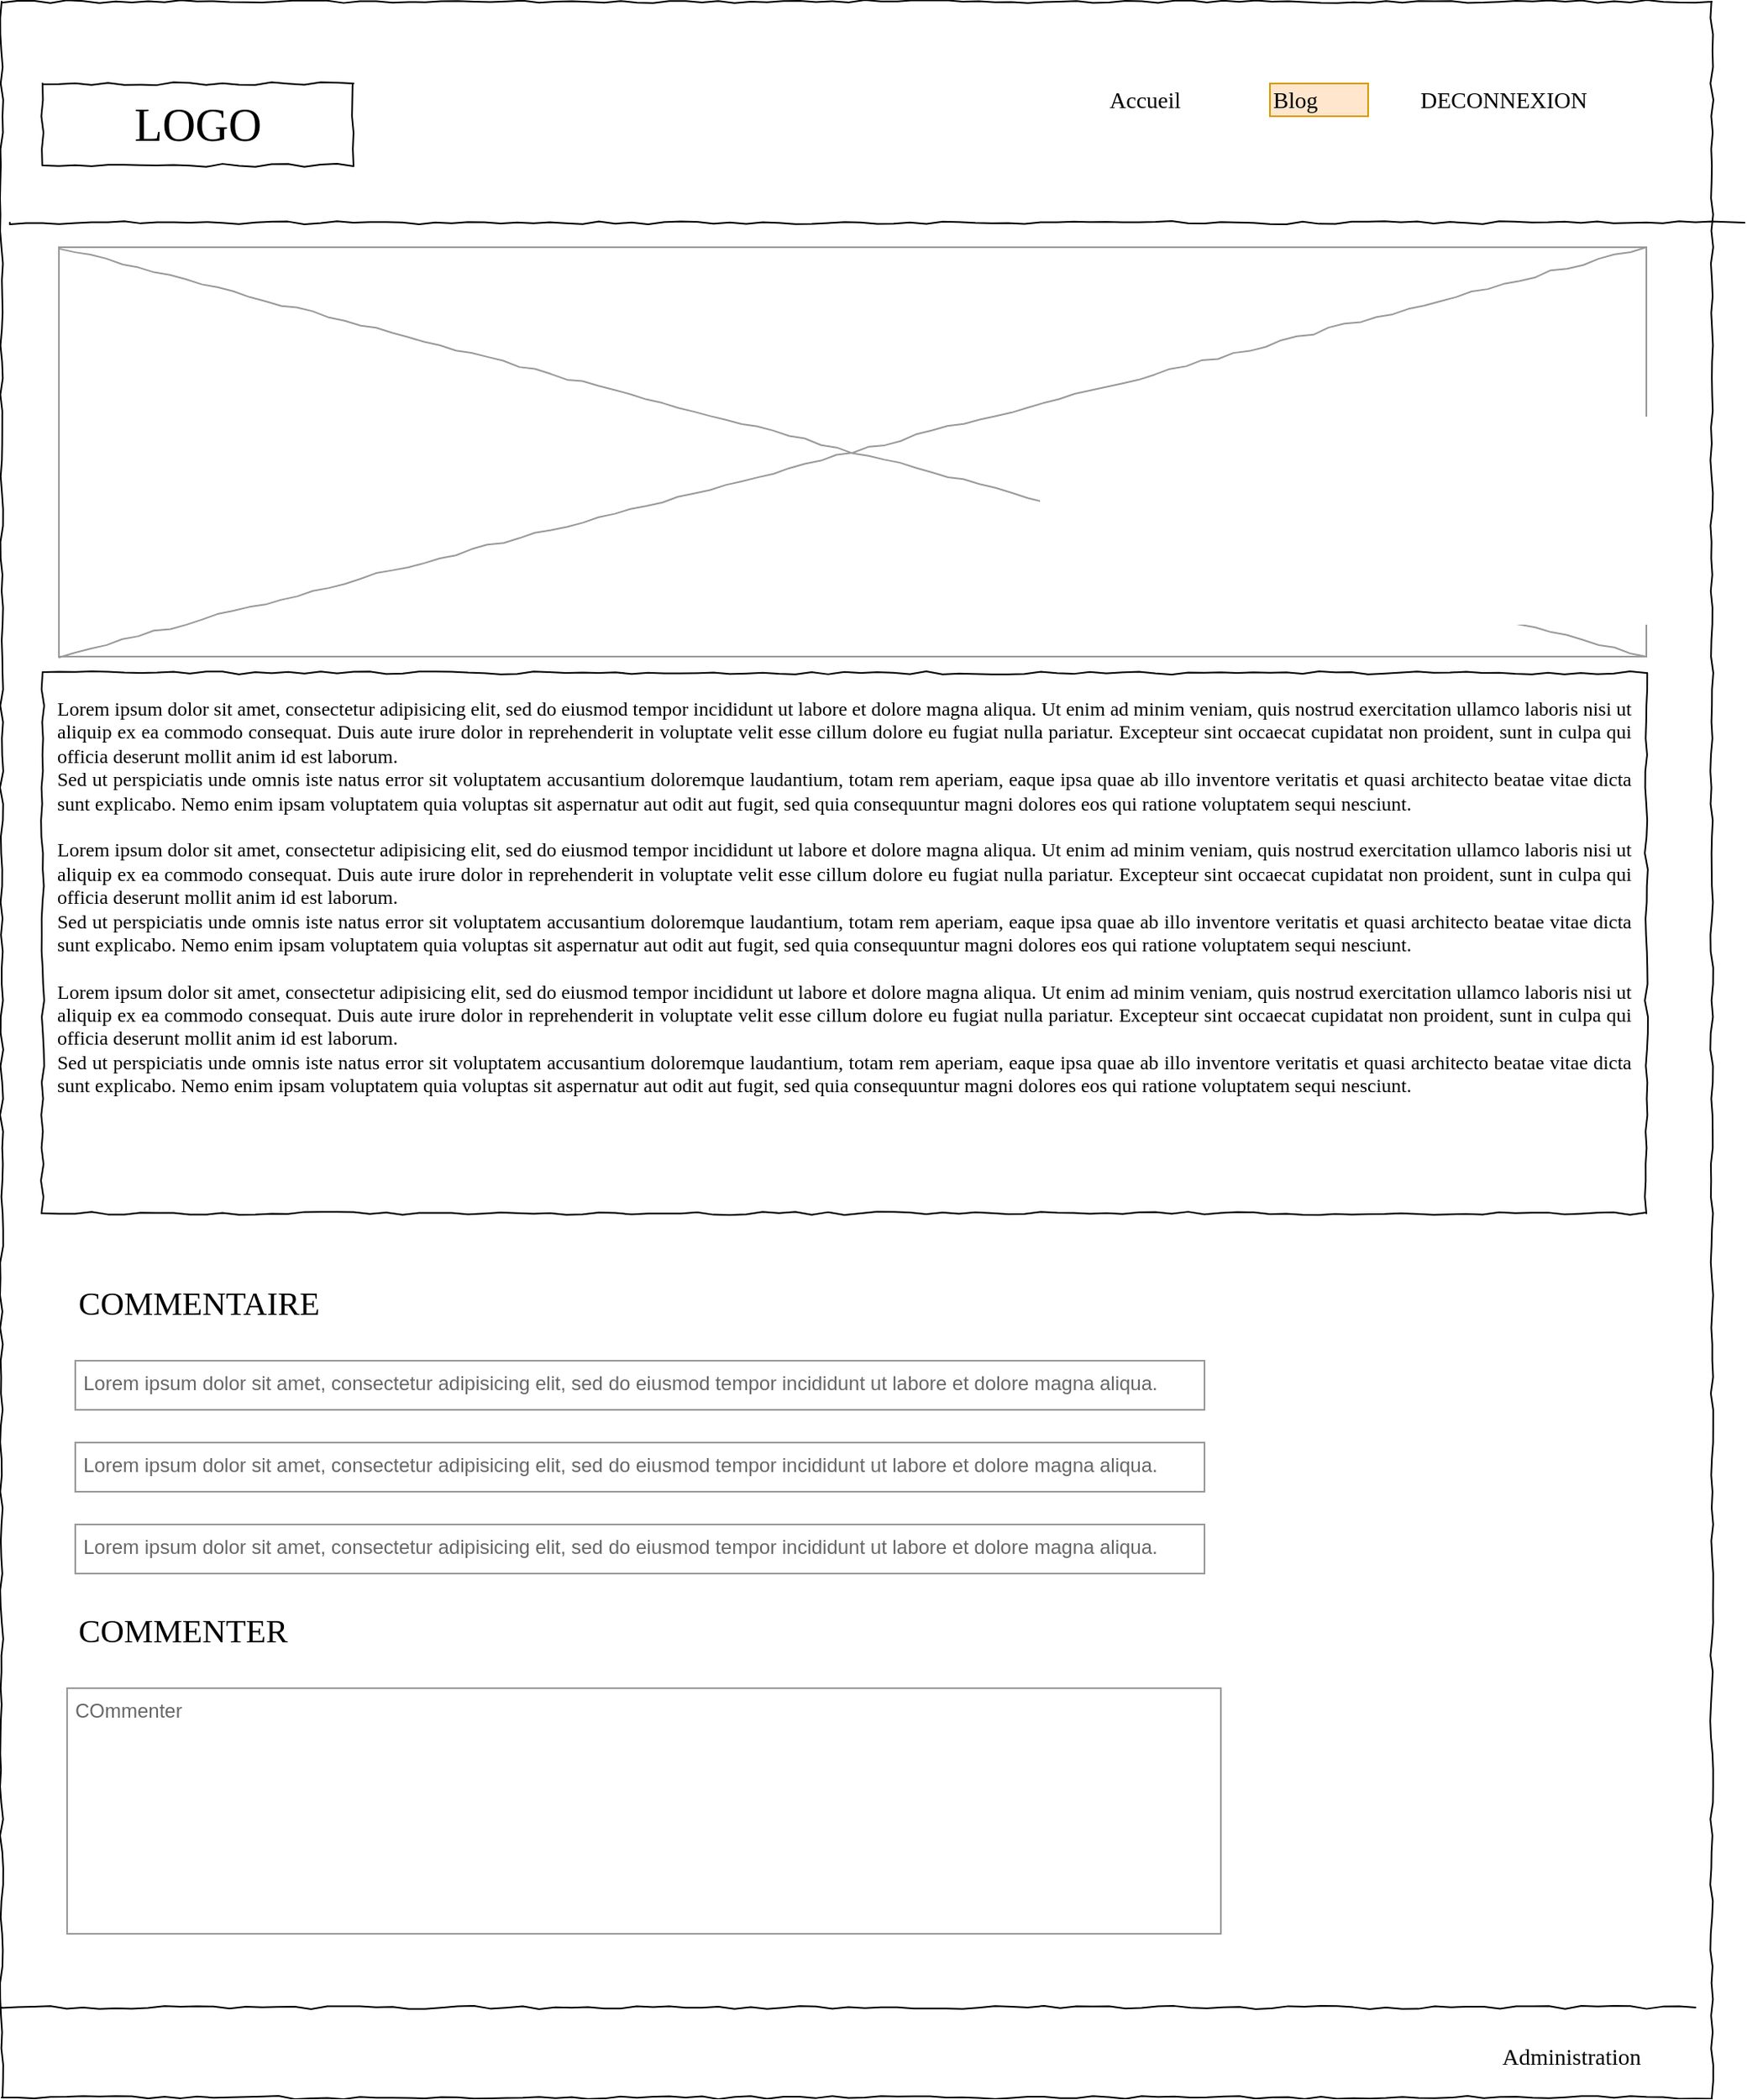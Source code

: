 <mxfile version="15.8.7" type="device"><diagram name="Page-1" id="03018318-947c-dd8e-b7a3-06fadd420f32"><mxGraphModel dx="1342" dy="977" grid="1" gridSize="10" guides="1" tooltips="1" connect="1" arrows="1" fold="1" page="1" pageScale="1" pageWidth="1100" pageHeight="850" background="none" math="0" shadow="0"><root><mxCell id="0"/><mxCell id="1" parent="0"/><mxCell id="0Fgj31R9Eali2Df2XJRK-1" value="" style="whiteSpace=wrap;html=1;rounded=0;shadow=0;labelBackgroundColor=none;strokeColor=#000000;strokeWidth=1;fillColor=none;fontFamily=Verdana;fontSize=12;fontColor=#000000;align=center;comic=1;" parent="1" vertex="1"><mxGeometry x="15" y="10" width="1045" height="1280" as="geometry"/></mxCell><mxCell id="677b7b8949515195-2" value="LOGO" style="whiteSpace=wrap;html=1;rounded=0;shadow=0;labelBackgroundColor=none;strokeWidth=1;fontFamily=Verdana;fontSize=28;align=center;comic=1;" parent="1" vertex="1"><mxGeometry x="40" y="60" width="190" height="50" as="geometry"/></mxCell><mxCell id="677b7b8949515195-4" value="Accueil" style="text;html=1;points=[];align=left;verticalAlign=top;spacingTop=-4;fontSize=14;fontFamily=Verdana;" parent="1" vertex="1"><mxGeometry x="690" y="60" width="60" height="20" as="geometry"/></mxCell><mxCell id="677b7b8949515195-5" value="Blog" style="text;html=1;points=[];align=left;verticalAlign=top;spacingTop=-4;fontSize=14;fontFamily=Verdana;fillColor=#ffe6cc;strokeColor=#d79b00;" parent="1" vertex="1"><mxGeometry x="790" y="60" width="60" height="20" as="geometry"/></mxCell><mxCell id="677b7b8949515195-6" value="DECONNEXION" style="text;html=1;points=[];align=left;verticalAlign=top;spacingTop=-4;fontSize=14;fontFamily=Verdana" parent="1" vertex="1"><mxGeometry x="880" y="60" width="60" height="20" as="geometry"/></mxCell><mxCell id="677b7b8949515195-9" value="" style="line;strokeWidth=1;html=1;rounded=0;shadow=0;labelBackgroundColor=none;fillColor=none;fontFamily=Verdana;fontSize=14;fontColor=#000000;align=center;comic=1;" parent="1" vertex="1"><mxGeometry x="20" y="140" width="1060" height="10" as="geometry"/></mxCell><mxCell id="677b7b8949515195-15" value="&lt;div style=&quot;text-align: justify&quot;&gt;&lt;span&gt;Lorem ipsum dolor sit amet, consectetur adipisicing elit, sed do eiusmod tempor incididunt ut labore et dolore magna aliqua. Ut enim ad minim veniam, quis nostrud exercitation ullamco laboris nisi ut aliquip ex ea commodo consequat. Duis aute irure dolor in reprehenderit in voluptate velit esse cillum dolore eu fugiat nulla pariatur. Excepteur sint occaecat cupidatat non proident, sunt in culpa qui officia deserunt mollit anim id est laborum.&lt;/span&gt;&lt;/div&gt;&lt;div style=&quot;text-align: justify&quot;&gt;&lt;span&gt;Sed ut perspiciatis unde omnis iste natus error sit voluptatem accusantium doloremque laudantium, totam rem aperiam, eaque ipsa quae ab illo inventore veritatis et quasi architecto beatae vitae dicta sunt explicabo. Nemo enim ipsam voluptatem quia voluptas sit aspernatur aut odit aut fugit, sed quia consequuntur magni dolores eos qui ratione voluptatem sequi nesciunt.&amp;nbsp;&lt;/span&gt;&lt;/div&gt;&lt;div style=&quot;text-align: justify&quot;&gt;&lt;span&gt;&lt;br&gt;&lt;/span&gt;&lt;/div&gt;&lt;div style=&quot;text-align: justify&quot;&gt;&lt;div&gt;Lorem ipsum dolor sit amet, consectetur adipisicing elit, sed do eiusmod tempor incididunt ut labore et dolore magna aliqua. Ut enim ad minim veniam, quis nostrud exercitation ullamco laboris nisi ut aliquip ex ea commodo consequat. Duis aute irure dolor in reprehenderit in voluptate velit esse cillum dolore eu fugiat nulla pariatur. Excepteur sint occaecat cupidatat non proident, sunt in culpa qui officia deserunt mollit anim id est laborum.&lt;/div&gt;&lt;div&gt;Sed ut perspiciatis unde omnis iste natus error sit voluptatem accusantium doloremque laudantium, totam rem aperiam, eaque ipsa quae ab illo inventore veritatis et quasi architecto beatae vitae dicta sunt explicabo. Nemo enim ipsam voluptatem quia voluptas sit aspernatur aut odit aut fugit, sed quia consequuntur magni dolores eos qui ratione voluptatem sequi nesciunt.&amp;nbsp;&lt;/div&gt;&lt;div&gt;&lt;br&gt;&lt;/div&gt;&lt;div&gt;&lt;div&gt;Lorem ipsum dolor sit amet, consectetur adipisicing elit, sed do eiusmod tempor incididunt ut labore et dolore magna aliqua. Ut enim ad minim veniam, quis nostrud exercitation ullamco laboris nisi ut aliquip ex ea commodo consequat. Duis aute irure dolor in reprehenderit in voluptate velit esse cillum dolore eu fugiat nulla pariatur. Excepteur sint occaecat cupidatat non proident, sunt in culpa qui officia deserunt mollit anim id est laborum.&lt;/div&gt;&lt;div&gt;Sed ut perspiciatis unde omnis iste natus error sit voluptatem accusantium doloremque laudantium, totam rem aperiam, eaque ipsa quae ab illo inventore veritatis et quasi architecto beatae vitae dicta sunt explicabo. Nemo enim ipsam voluptatem quia voluptas sit aspernatur aut odit aut fugit, sed quia consequuntur magni dolores eos qui ratione voluptatem sequi nesciunt.&amp;nbsp;&lt;/div&gt;&lt;/div&gt;&lt;/div&gt;" style="whiteSpace=wrap;html=1;rounded=0;shadow=0;labelBackgroundColor=none;strokeWidth=1;fillColor=none;fontFamily=Verdana;fontSize=12;align=center;verticalAlign=top;spacing=10;comic=1;" parent="1" vertex="1"><mxGeometry x="40" y="420" width="980" height="330" as="geometry"/></mxCell><mxCell id="677b7b8949515195-16" value="" style="verticalLabelPosition=bottom;shadow=0;dashed=0;align=center;html=1;verticalAlign=top;strokeWidth=1;shape=mxgraph.mockup.graphics.simpleIcon;strokeColor=#999999;rounded=0;labelBackgroundColor=none;fontFamily=Verdana;fontSize=14;fontColor=#000000;comic=1;" parent="1" vertex="1"><mxGeometry x="50" y="160" width="970" height="250" as="geometry"/></mxCell><mxCell id="xzs8r6FzxE3bSvaAmANh-6" value="" style="line;strokeWidth=1;html=1;rounded=0;shadow=0;labelBackgroundColor=none;fillColor=none;fontFamily=Verdana;fontSize=14;fontColor=#000000;align=center;comic=1;" parent="1" vertex="1"><mxGeometry x="15" y="1230" width="1035" height="10" as="geometry"/></mxCell><mxCell id="xzs8r6FzxE3bSvaAmANh-7" value="Administration" style="text;html=1;points=[];align=left;verticalAlign=top;spacingTop=-4;fontSize=14;fontFamily=Verdana" parent="1" vertex="1"><mxGeometry x="930" y="1255" width="60" height="20" as="geometry"/></mxCell><mxCell id="gghCWCj75Eo7itFID4_H-1" value="Lorem ipsum dolor sit amet, consectetur adipisicing elit, sed do eiusmod tempor incididunt ut labore et dolore magna aliqua.&amp;nbsp;" style="strokeWidth=1;shadow=0;dashed=0;align=center;html=1;shape=mxgraph.mockup.forms.rrect;fillColor=#ffffff;rSize=0;fontColor=#666666;align=left;spacingLeft=3;strokeColor=#999999;verticalAlign=top;whiteSpace=wrap;" parent="1" vertex="1"><mxGeometry x="60" y="840" width="690" height="30" as="geometry"/></mxCell><mxCell id="gghCWCj75Eo7itFID4_H-2" value="Lorem ipsum dolor sit amet, consectetur adipisicing elit, sed do eiusmod tempor incididunt ut labore et dolore magna aliqua.&amp;nbsp;" style="strokeWidth=1;shadow=0;dashed=0;align=center;html=1;shape=mxgraph.mockup.forms.rrect;fillColor=#ffffff;rSize=0;fontColor=#666666;align=left;spacingLeft=3;strokeColor=#999999;verticalAlign=top;whiteSpace=wrap;" parent="1" vertex="1"><mxGeometry x="60" y="890" width="690" height="30" as="geometry"/></mxCell><mxCell id="gghCWCj75Eo7itFID4_H-3" value="Lorem ipsum dolor sit amet, consectetur adipisicing elit, sed do eiusmod tempor incididunt ut labore et dolore magna aliqua.&amp;nbsp;" style="strokeWidth=1;shadow=0;dashed=0;align=center;html=1;shape=mxgraph.mockup.forms.rrect;fillColor=#ffffff;rSize=0;fontColor=#666666;align=left;spacingLeft=3;strokeColor=#999999;verticalAlign=top;whiteSpace=wrap;" parent="1" vertex="1"><mxGeometry x="60" y="940" width="690" height="30" as="geometry"/></mxCell><mxCell id="gghCWCj75Eo7itFID4_H-6" value="COmmenter" style="strokeWidth=1;shadow=0;dashed=0;align=center;html=1;shape=mxgraph.mockup.forms.rrect;fillColor=#ffffff;rSize=0;fontColor=#666666;align=left;spacingLeft=3;strokeColor=#999999;verticalAlign=top;whiteSpace=wrap;" parent="1" vertex="1"><mxGeometry x="55" y="1040" width="705" height="150" as="geometry"/></mxCell><mxCell id="gghCWCj75Eo7itFID4_H-7" value="COMMENTAIRE" style="text;html=1;points=[];align=left;verticalAlign=top;spacingTop=-4;fontSize=20;fontFamily=Verdana;" parent="1" vertex="1"><mxGeometry x="60" y="790" width="140" height="30" as="geometry"/></mxCell><mxCell id="gghCWCj75Eo7itFID4_H-8" value="COMMENTER" style="text;html=1;points=[];align=left;verticalAlign=top;spacingTop=-4;fontSize=20;fontFamily=Verdana;" parent="1" vertex="1"><mxGeometry x="60" y="990" width="140" height="30" as="geometry"/></mxCell></root></mxGraphModel></diagram></mxfile>